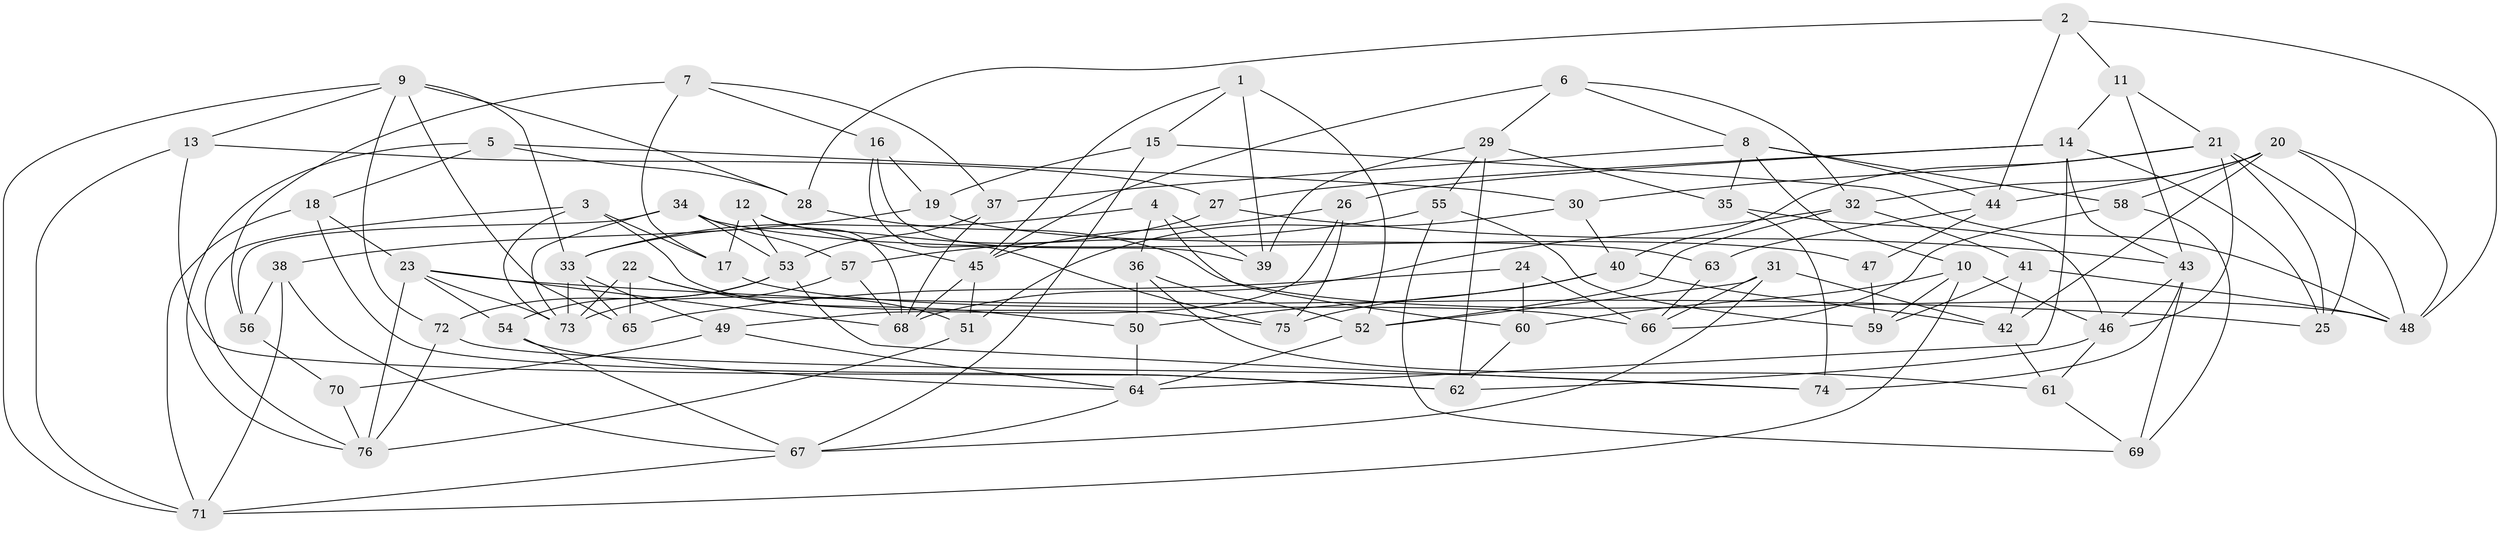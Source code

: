 // original degree distribution, {4: 1.0}
// Generated by graph-tools (version 1.1) at 2025/38/03/04/25 23:38:16]
// undirected, 76 vertices, 173 edges
graph export_dot {
  node [color=gray90,style=filled];
  1;
  2;
  3;
  4;
  5;
  6;
  7;
  8;
  9;
  10;
  11;
  12;
  13;
  14;
  15;
  16;
  17;
  18;
  19;
  20;
  21;
  22;
  23;
  24;
  25;
  26;
  27;
  28;
  29;
  30;
  31;
  32;
  33;
  34;
  35;
  36;
  37;
  38;
  39;
  40;
  41;
  42;
  43;
  44;
  45;
  46;
  47;
  48;
  49;
  50;
  51;
  52;
  53;
  54;
  55;
  56;
  57;
  58;
  59;
  60;
  61;
  62;
  63;
  64;
  65;
  66;
  67;
  68;
  69;
  70;
  71;
  72;
  73;
  74;
  75;
  76;
  1 -- 15 [weight=1.0];
  1 -- 39 [weight=1.0];
  1 -- 45 [weight=1.0];
  1 -- 52 [weight=1.0];
  2 -- 11 [weight=1.0];
  2 -- 28 [weight=1.0];
  2 -- 44 [weight=1.0];
  2 -- 48 [weight=1.0];
  3 -- 17 [weight=1.0];
  3 -- 73 [weight=1.0];
  3 -- 75 [weight=1.0];
  3 -- 76 [weight=1.0];
  4 -- 33 [weight=1.0];
  4 -- 36 [weight=1.0];
  4 -- 39 [weight=1.0];
  4 -- 60 [weight=1.0];
  5 -- 18 [weight=1.0];
  5 -- 28 [weight=1.0];
  5 -- 30 [weight=1.0];
  5 -- 76 [weight=1.0];
  6 -- 8 [weight=1.0];
  6 -- 29 [weight=1.0];
  6 -- 32 [weight=1.0];
  6 -- 45 [weight=1.0];
  7 -- 16 [weight=1.0];
  7 -- 17 [weight=1.0];
  7 -- 37 [weight=1.0];
  7 -- 56 [weight=1.0];
  8 -- 10 [weight=1.0];
  8 -- 35 [weight=1.0];
  8 -- 37 [weight=1.0];
  8 -- 44 [weight=1.0];
  8 -- 58 [weight=1.0];
  9 -- 13 [weight=1.0];
  9 -- 28 [weight=1.0];
  9 -- 33 [weight=1.0];
  9 -- 65 [weight=1.0];
  9 -- 71 [weight=1.0];
  9 -- 72 [weight=1.0];
  10 -- 46 [weight=1.0];
  10 -- 59 [weight=2.0];
  10 -- 60 [weight=1.0];
  10 -- 71 [weight=1.0];
  11 -- 14 [weight=1.0];
  11 -- 21 [weight=1.0];
  11 -- 43 [weight=1.0];
  12 -- 17 [weight=1.0];
  12 -- 45 [weight=1.0];
  12 -- 53 [weight=1.0];
  12 -- 68 [weight=1.0];
  13 -- 27 [weight=1.0];
  13 -- 62 [weight=1.0];
  13 -- 71 [weight=1.0];
  14 -- 25 [weight=1.0];
  14 -- 26 [weight=1.0];
  14 -- 27 [weight=1.0];
  14 -- 43 [weight=1.0];
  14 -- 64 [weight=1.0];
  15 -- 19 [weight=1.0];
  15 -- 48 [weight=1.0];
  15 -- 67 [weight=1.0];
  16 -- 19 [weight=1.0];
  16 -- 39 [weight=1.0];
  16 -- 75 [weight=1.0];
  17 -- 66 [weight=1.0];
  18 -- 23 [weight=1.0];
  18 -- 62 [weight=1.0];
  18 -- 71 [weight=1.0];
  19 -- 38 [weight=1.0];
  19 -- 63 [weight=1.0];
  20 -- 25 [weight=1.0];
  20 -- 32 [weight=1.0];
  20 -- 42 [weight=1.0];
  20 -- 44 [weight=1.0];
  20 -- 48 [weight=1.0];
  20 -- 58 [weight=1.0];
  21 -- 25 [weight=1.0];
  21 -- 30 [weight=1.0];
  21 -- 40 [weight=1.0];
  21 -- 46 [weight=1.0];
  21 -- 48 [weight=1.0];
  22 -- 50 [weight=1.0];
  22 -- 51 [weight=1.0];
  22 -- 65 [weight=1.0];
  22 -- 73 [weight=1.0];
  23 -- 25 [weight=1.0];
  23 -- 54 [weight=1.0];
  23 -- 68 [weight=1.0];
  23 -- 73 [weight=1.0];
  23 -- 76 [weight=1.0];
  24 -- 60 [weight=3.0];
  24 -- 65 [weight=1.0];
  24 -- 66 [weight=2.0];
  26 -- 45 [weight=1.0];
  26 -- 49 [weight=1.0];
  26 -- 75 [weight=1.0];
  27 -- 33 [weight=1.0];
  27 -- 43 [weight=1.0];
  28 -- 48 [weight=1.0];
  29 -- 35 [weight=1.0];
  29 -- 39 [weight=1.0];
  29 -- 55 [weight=1.0];
  29 -- 62 [weight=2.0];
  30 -- 40 [weight=1.0];
  30 -- 51 [weight=1.0];
  31 -- 42 [weight=1.0];
  31 -- 52 [weight=1.0];
  31 -- 66 [weight=1.0];
  31 -- 67 [weight=1.0];
  32 -- 41 [weight=1.0];
  32 -- 52 [weight=2.0];
  32 -- 68 [weight=1.0];
  33 -- 49 [weight=1.0];
  33 -- 65 [weight=1.0];
  33 -- 73 [weight=1.0];
  34 -- 47 [weight=1.0];
  34 -- 53 [weight=1.0];
  34 -- 56 [weight=2.0];
  34 -- 57 [weight=1.0];
  34 -- 73 [weight=1.0];
  35 -- 46 [weight=1.0];
  35 -- 74 [weight=1.0];
  36 -- 50 [weight=1.0];
  36 -- 52 [weight=1.0];
  36 -- 61 [weight=1.0];
  37 -- 53 [weight=1.0];
  37 -- 68 [weight=1.0];
  38 -- 56 [weight=1.0];
  38 -- 67 [weight=1.0];
  38 -- 71 [weight=1.0];
  40 -- 42 [weight=2.0];
  40 -- 50 [weight=1.0];
  40 -- 75 [weight=1.0];
  41 -- 42 [weight=1.0];
  41 -- 48 [weight=1.0];
  41 -- 59 [weight=1.0];
  42 -- 61 [weight=1.0];
  43 -- 46 [weight=1.0];
  43 -- 69 [weight=1.0];
  43 -- 74 [weight=1.0];
  44 -- 47 [weight=1.0];
  44 -- 63 [weight=2.0];
  45 -- 51 [weight=1.0];
  45 -- 68 [weight=1.0];
  46 -- 61 [weight=1.0];
  46 -- 62 [weight=1.0];
  47 -- 59 [weight=2.0];
  49 -- 64 [weight=1.0];
  49 -- 70 [weight=1.0];
  50 -- 64 [weight=1.0];
  51 -- 76 [weight=1.0];
  52 -- 64 [weight=1.0];
  53 -- 54 [weight=1.0];
  53 -- 72 [weight=1.0];
  53 -- 74 [weight=1.0];
  54 -- 64 [weight=1.0];
  54 -- 67 [weight=1.0];
  55 -- 57 [weight=1.0];
  55 -- 59 [weight=1.0];
  55 -- 69 [weight=1.0];
  56 -- 70 [weight=2.0];
  57 -- 68 [weight=1.0];
  57 -- 73 [weight=1.0];
  58 -- 66 [weight=1.0];
  58 -- 69 [weight=1.0];
  60 -- 62 [weight=1.0];
  61 -- 69 [weight=1.0];
  63 -- 66 [weight=1.0];
  64 -- 67 [weight=1.0];
  67 -- 71 [weight=1.0];
  70 -- 76 [weight=1.0];
  72 -- 74 [weight=1.0];
  72 -- 76 [weight=1.0];
}
